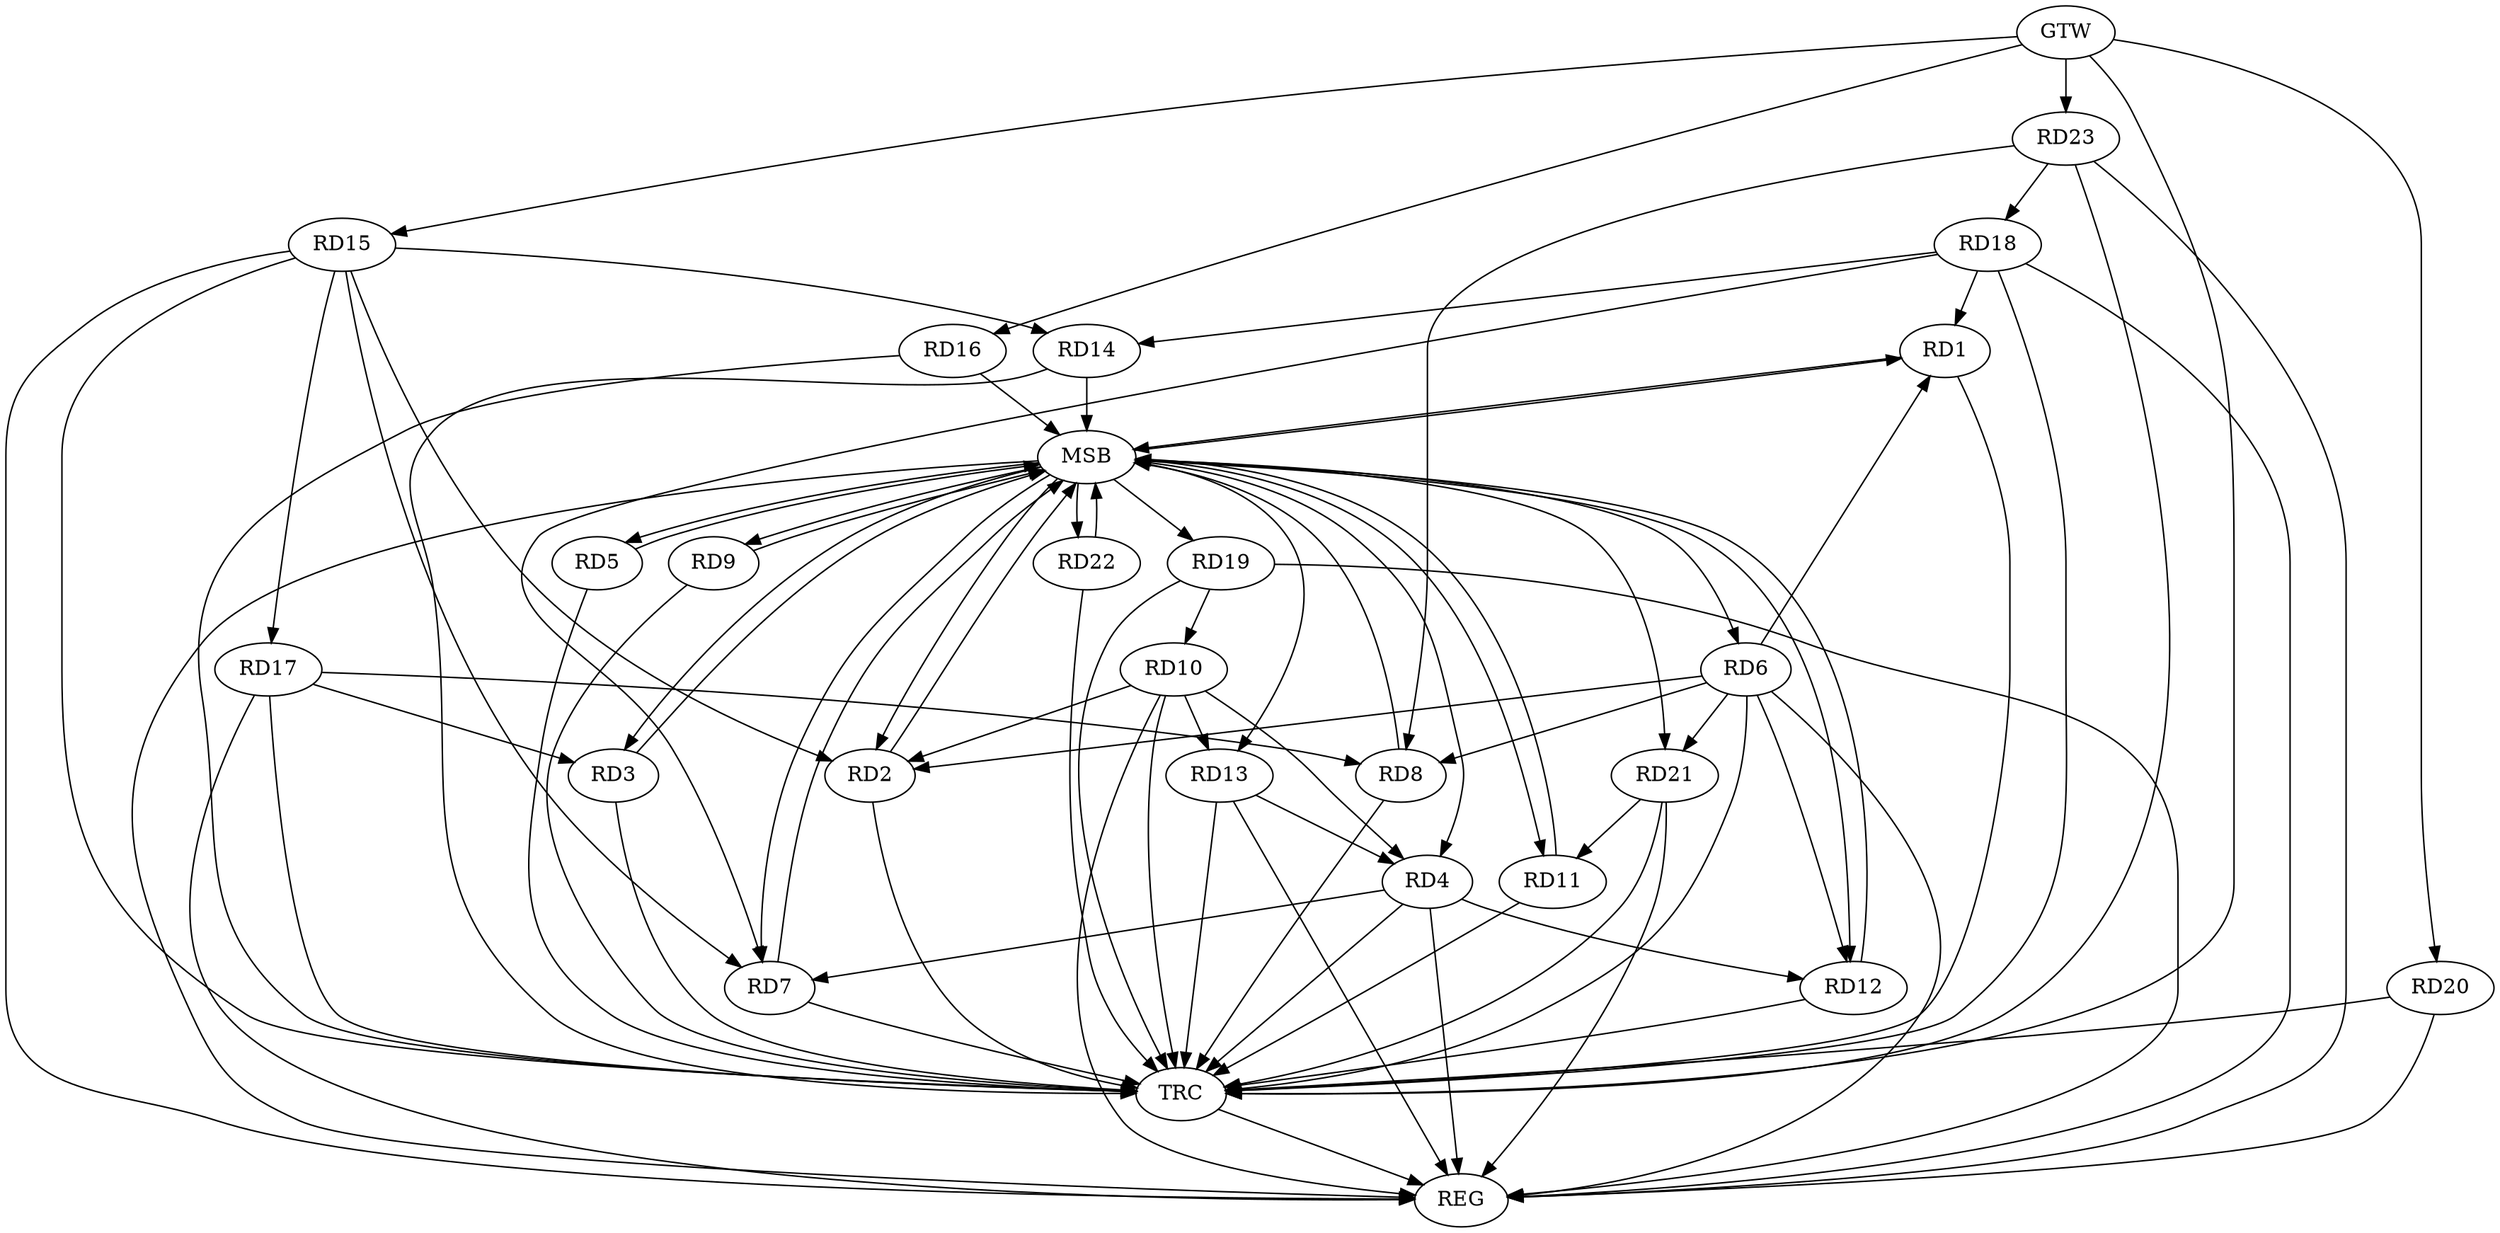 strict digraph G {
  RD1 [ label="RD1" ];
  RD2 [ label="RD2" ];
  RD3 [ label="RD3" ];
  RD4 [ label="RD4" ];
  RD5 [ label="RD5" ];
  RD6 [ label="RD6" ];
  RD7 [ label="RD7" ];
  RD8 [ label="RD8" ];
  RD9 [ label="RD9" ];
  RD10 [ label="RD10" ];
  RD11 [ label="RD11" ];
  RD12 [ label="RD12" ];
  RD13 [ label="RD13" ];
  RD14 [ label="RD14" ];
  RD15 [ label="RD15" ];
  RD16 [ label="RD16" ];
  RD17 [ label="RD17" ];
  RD18 [ label="RD18" ];
  RD19 [ label="RD19" ];
  RD20 [ label="RD20" ];
  RD21 [ label="RD21" ];
  RD22 [ label="RD22" ];
  RD23 [ label="RD23" ];
  GTW [ label="GTW" ];
  REG [ label="REG" ];
  MSB [ label="MSB" ];
  TRC [ label="TRC" ];
  RD6 -> RD1;
  RD18 -> RD1;
  RD6 -> RD2;
  RD10 -> RD2;
  RD15 -> RD2;
  RD17 -> RD3;
  RD4 -> RD7;
  RD10 -> RD4;
  RD4 -> RD12;
  RD13 -> RD4;
  RD6 -> RD8;
  RD6 -> RD12;
  RD6 -> RD21;
  RD15 -> RD7;
  RD18 -> RD7;
  RD17 -> RD8;
  RD23 -> RD8;
  RD10 -> RD13;
  RD19 -> RD10;
  RD21 -> RD11;
  RD15 -> RD14;
  RD18 -> RD14;
  RD15 -> RD17;
  RD23 -> RD18;
  GTW -> RD15;
  GTW -> RD16;
  GTW -> RD20;
  GTW -> RD23;
  RD4 -> REG;
  RD6 -> REG;
  RD10 -> REG;
  RD13 -> REG;
  RD15 -> REG;
  RD17 -> REG;
  RD18 -> REG;
  RD19 -> REG;
  RD20 -> REG;
  RD21 -> REG;
  RD23 -> REG;
  RD1 -> MSB;
  MSB -> RD2;
  MSB -> RD3;
  MSB -> RD5;
  MSB -> RD19;
  MSB -> RD22;
  MSB -> REG;
  RD2 -> MSB;
  RD3 -> MSB;
  MSB -> RD7;
  RD5 -> MSB;
  MSB -> RD13;
  MSB -> RD21;
  RD7 -> MSB;
  RD8 -> MSB;
  RD9 -> MSB;
  MSB -> RD1;
  MSB -> RD4;
  RD11 -> MSB;
  MSB -> RD6;
  MSB -> RD9;
  MSB -> RD12;
  RD12 -> MSB;
  RD14 -> MSB;
  MSB -> RD11;
  RD16 -> MSB;
  RD22 -> MSB;
  RD1 -> TRC;
  RD2 -> TRC;
  RD3 -> TRC;
  RD4 -> TRC;
  RD5 -> TRC;
  RD6 -> TRC;
  RD7 -> TRC;
  RD8 -> TRC;
  RD9 -> TRC;
  RD10 -> TRC;
  RD11 -> TRC;
  RD12 -> TRC;
  RD13 -> TRC;
  RD14 -> TRC;
  RD15 -> TRC;
  RD16 -> TRC;
  RD17 -> TRC;
  RD18 -> TRC;
  RD19 -> TRC;
  RD20 -> TRC;
  RD21 -> TRC;
  RD22 -> TRC;
  RD23 -> TRC;
  GTW -> TRC;
  TRC -> REG;
}
